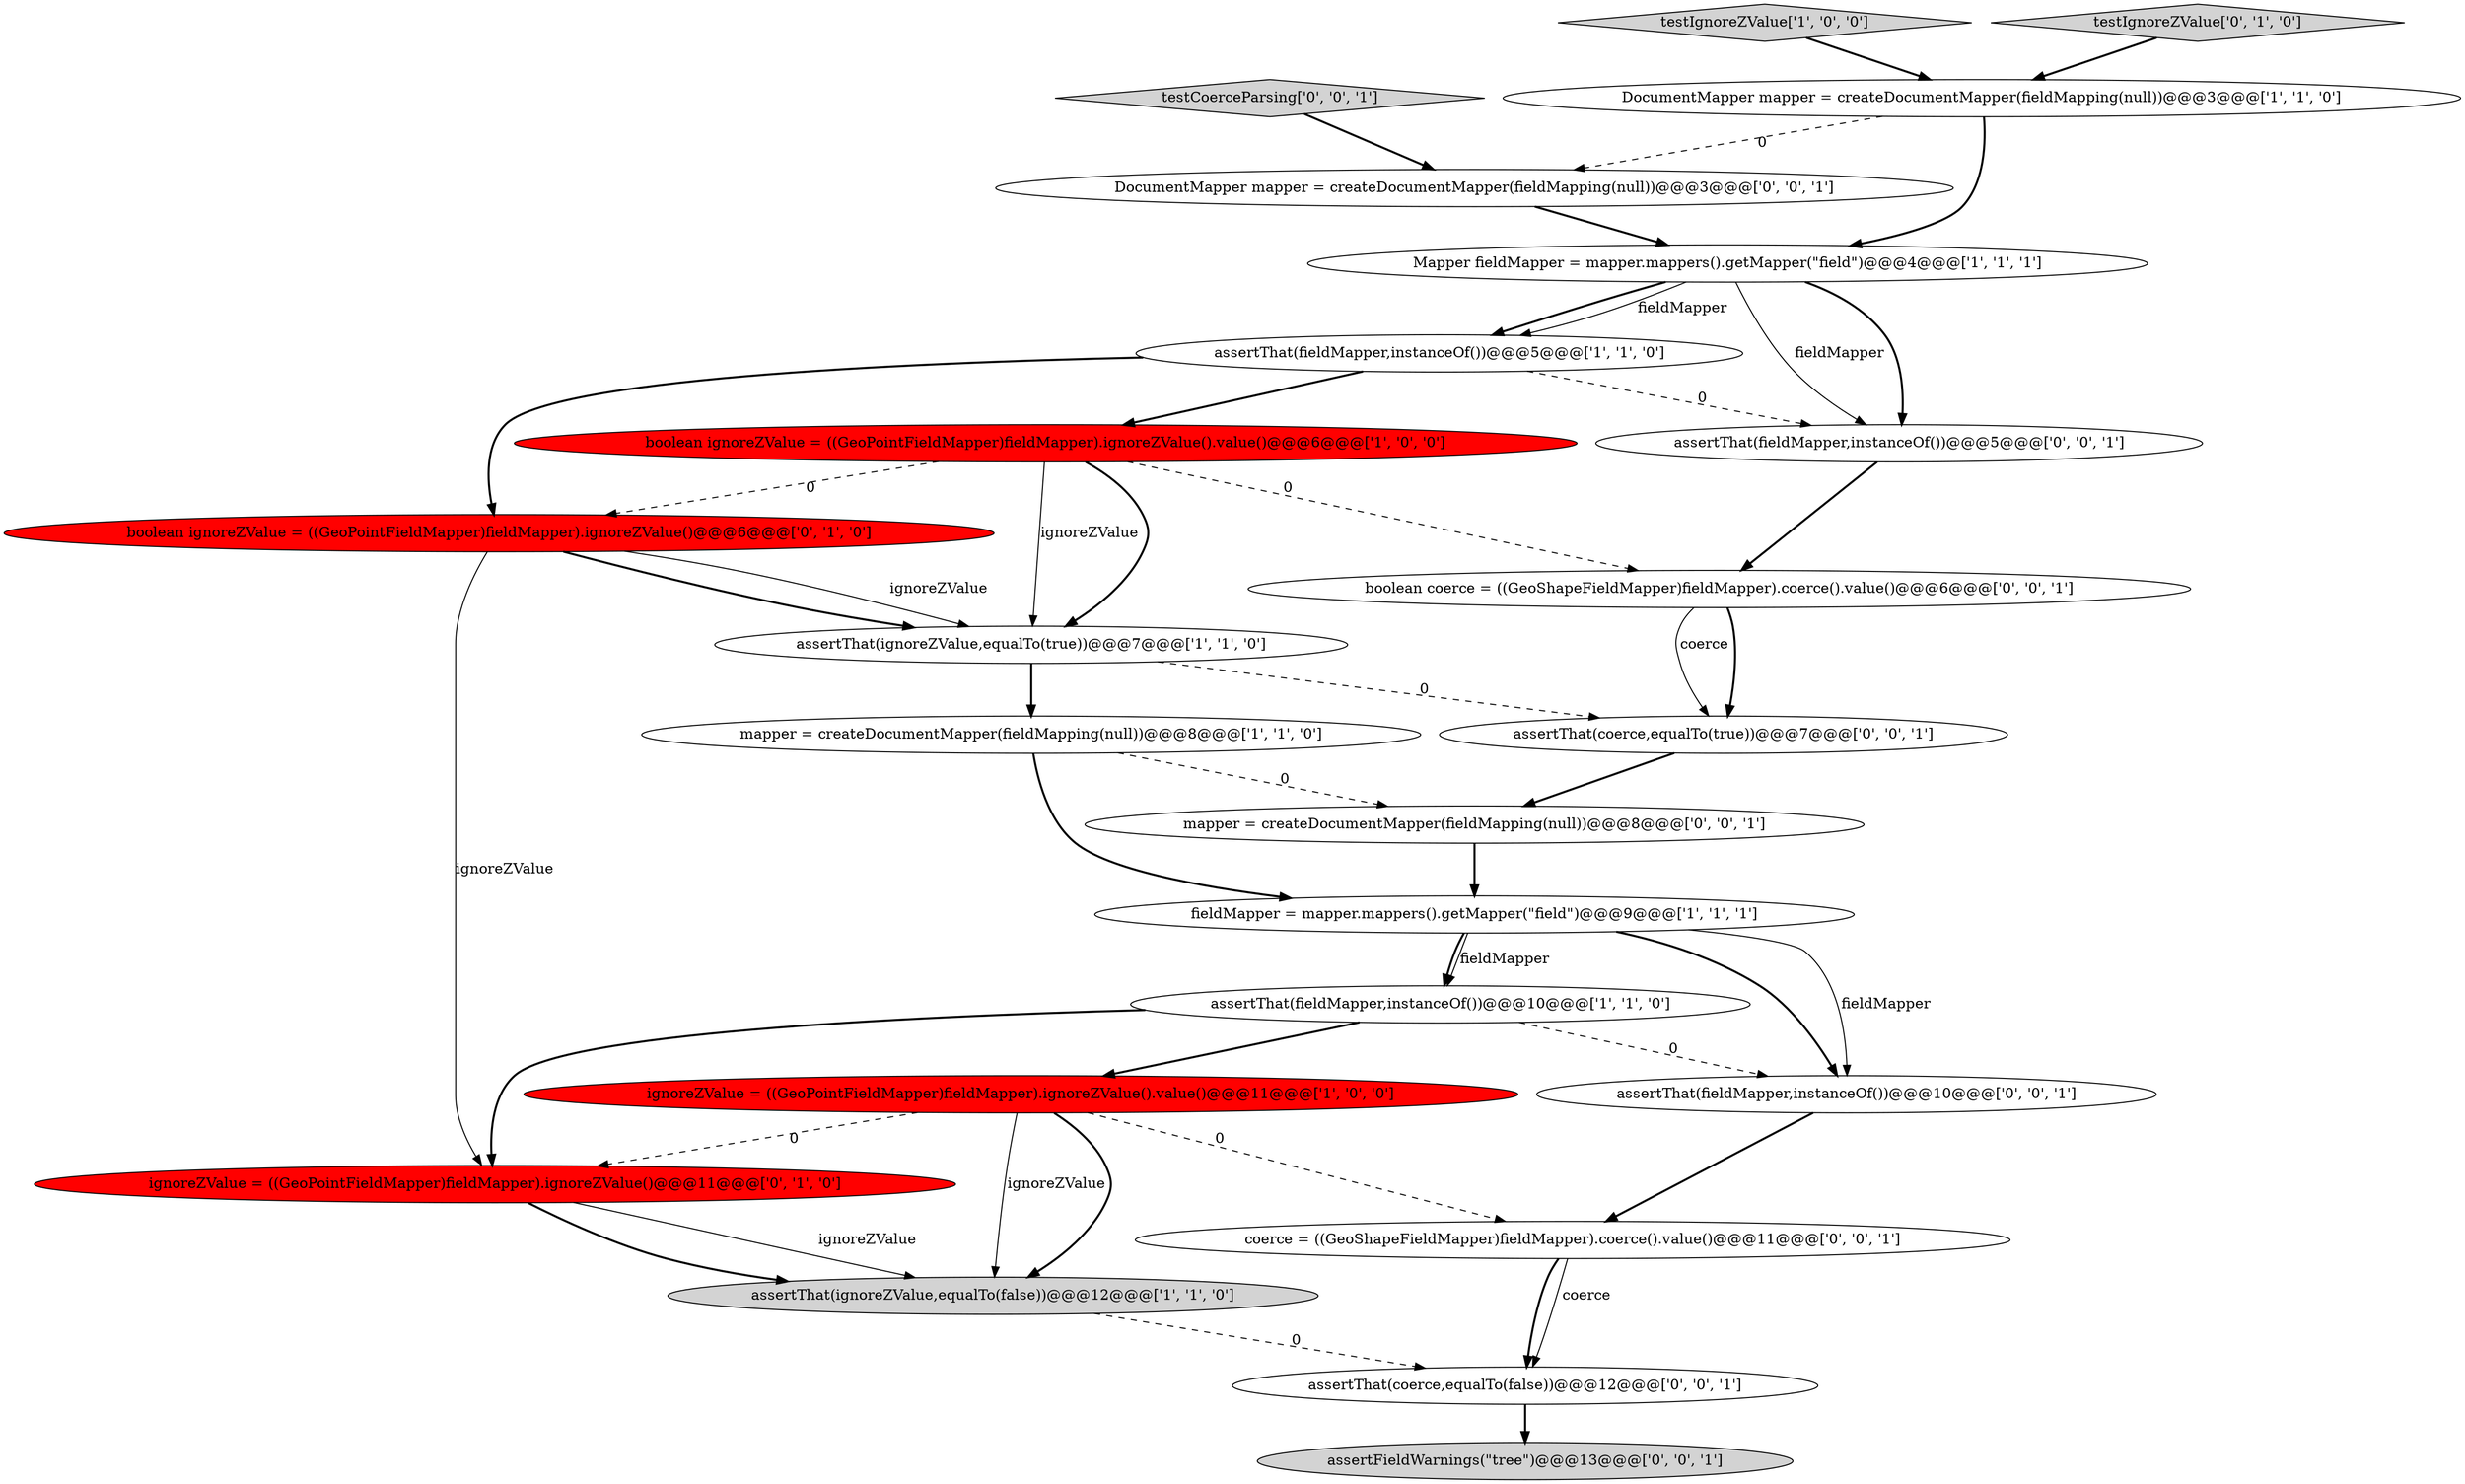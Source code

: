 digraph {
1 [style = filled, label = "fieldMapper = mapper.mappers().getMapper(\"field\")@@@9@@@['1', '1', '1']", fillcolor = white, shape = ellipse image = "AAA0AAABBB1BBB"];
20 [style = filled, label = "assertThat(fieldMapper,instanceOf())@@@5@@@['0', '0', '1']", fillcolor = white, shape = ellipse image = "AAA0AAABBB3BBB"];
8 [style = filled, label = "Mapper fieldMapper = mapper.mappers().getMapper(\"field\")@@@4@@@['1', '1', '1']", fillcolor = white, shape = ellipse image = "AAA0AAABBB1BBB"];
13 [style = filled, label = "boolean ignoreZValue = ((GeoPointFieldMapper)fieldMapper).ignoreZValue()@@@6@@@['0', '1', '0']", fillcolor = red, shape = ellipse image = "AAA1AAABBB2BBB"];
9 [style = filled, label = "DocumentMapper mapper = createDocumentMapper(fieldMapping(null))@@@3@@@['1', '1', '0']", fillcolor = white, shape = ellipse image = "AAA0AAABBB1BBB"];
22 [style = filled, label = "DocumentMapper mapper = createDocumentMapper(fieldMapping(null))@@@3@@@['0', '0', '1']", fillcolor = white, shape = ellipse image = "AAA0AAABBB3BBB"];
2 [style = filled, label = "ignoreZValue = ((GeoPointFieldMapper)fieldMapper).ignoreZValue().value()@@@11@@@['1', '0', '0']", fillcolor = red, shape = ellipse image = "AAA1AAABBB1BBB"];
16 [style = filled, label = "mapper = createDocumentMapper(fieldMapping(null))@@@8@@@['0', '0', '1']", fillcolor = white, shape = ellipse image = "AAA0AAABBB3BBB"];
4 [style = filled, label = "testIgnoreZValue['1', '0', '0']", fillcolor = lightgray, shape = diamond image = "AAA0AAABBB1BBB"];
0 [style = filled, label = "mapper = createDocumentMapper(fieldMapping(null))@@@8@@@['1', '1', '0']", fillcolor = white, shape = ellipse image = "AAA0AAABBB1BBB"];
3 [style = filled, label = "assertThat(fieldMapper,instanceOf())@@@5@@@['1', '1', '0']", fillcolor = white, shape = ellipse image = "AAA0AAABBB1BBB"];
21 [style = filled, label = "assertThat(fieldMapper,instanceOf())@@@10@@@['0', '0', '1']", fillcolor = white, shape = ellipse image = "AAA0AAABBB3BBB"];
7 [style = filled, label = "assertThat(ignoreZValue,equalTo(false))@@@12@@@['1', '1', '0']", fillcolor = lightgray, shape = ellipse image = "AAA0AAABBB1BBB"];
18 [style = filled, label = "assertThat(coerce,equalTo(false))@@@12@@@['0', '0', '1']", fillcolor = white, shape = ellipse image = "AAA0AAABBB3BBB"];
23 [style = filled, label = "coerce = ((GeoShapeFieldMapper)fieldMapper).coerce().value()@@@11@@@['0', '0', '1']", fillcolor = white, shape = ellipse image = "AAA0AAABBB3BBB"];
10 [style = filled, label = "assertThat(ignoreZValue,equalTo(true))@@@7@@@['1', '1', '0']", fillcolor = white, shape = ellipse image = "AAA0AAABBB1BBB"];
17 [style = filled, label = "assertFieldWarnings(\"tree\")@@@13@@@['0', '0', '1']", fillcolor = lightgray, shape = ellipse image = "AAA0AAABBB3BBB"];
15 [style = filled, label = "assertThat(coerce,equalTo(true))@@@7@@@['0', '0', '1']", fillcolor = white, shape = ellipse image = "AAA0AAABBB3BBB"];
5 [style = filled, label = "assertThat(fieldMapper,instanceOf())@@@10@@@['1', '1', '0']", fillcolor = white, shape = ellipse image = "AAA0AAABBB1BBB"];
11 [style = filled, label = "ignoreZValue = ((GeoPointFieldMapper)fieldMapper).ignoreZValue()@@@11@@@['0', '1', '0']", fillcolor = red, shape = ellipse image = "AAA1AAABBB2BBB"];
12 [style = filled, label = "testIgnoreZValue['0', '1', '0']", fillcolor = lightgray, shape = diamond image = "AAA0AAABBB2BBB"];
6 [style = filled, label = "boolean ignoreZValue = ((GeoPointFieldMapper)fieldMapper).ignoreZValue().value()@@@6@@@['1', '0', '0']", fillcolor = red, shape = ellipse image = "AAA1AAABBB1BBB"];
14 [style = filled, label = "testCoerceParsing['0', '0', '1']", fillcolor = lightgray, shape = diamond image = "AAA0AAABBB3BBB"];
19 [style = filled, label = "boolean coerce = ((GeoShapeFieldMapper)fieldMapper).coerce().value()@@@6@@@['0', '0', '1']", fillcolor = white, shape = ellipse image = "AAA0AAABBB3BBB"];
1->5 [style = bold, label=""];
10->15 [style = dashed, label="0"];
4->9 [style = bold, label=""];
13->10 [style = bold, label=""];
2->23 [style = dashed, label="0"];
7->18 [style = dashed, label="0"];
13->10 [style = solid, label="ignoreZValue"];
6->10 [style = solid, label="ignoreZValue"];
8->3 [style = bold, label=""];
0->16 [style = dashed, label="0"];
14->22 [style = bold, label=""];
2->7 [style = solid, label="ignoreZValue"];
18->17 [style = bold, label=""];
3->6 [style = bold, label=""];
9->22 [style = dashed, label="0"];
9->8 [style = bold, label=""];
12->9 [style = bold, label=""];
15->16 [style = bold, label=""];
11->7 [style = solid, label="ignoreZValue"];
13->11 [style = solid, label="ignoreZValue"];
8->3 [style = solid, label="fieldMapper"];
1->21 [style = solid, label="fieldMapper"];
22->8 [style = bold, label=""];
8->20 [style = solid, label="fieldMapper"];
23->18 [style = solid, label="coerce"];
5->2 [style = bold, label=""];
8->20 [style = bold, label=""];
6->13 [style = dashed, label="0"];
16->1 [style = bold, label=""];
1->21 [style = bold, label=""];
0->1 [style = bold, label=""];
6->10 [style = bold, label=""];
10->0 [style = bold, label=""];
3->20 [style = dashed, label="0"];
6->19 [style = dashed, label="0"];
3->13 [style = bold, label=""];
5->21 [style = dashed, label="0"];
2->11 [style = dashed, label="0"];
5->11 [style = bold, label=""];
2->7 [style = bold, label=""];
19->15 [style = bold, label=""];
1->5 [style = solid, label="fieldMapper"];
20->19 [style = bold, label=""];
19->15 [style = solid, label="coerce"];
23->18 [style = bold, label=""];
11->7 [style = bold, label=""];
21->23 [style = bold, label=""];
}
